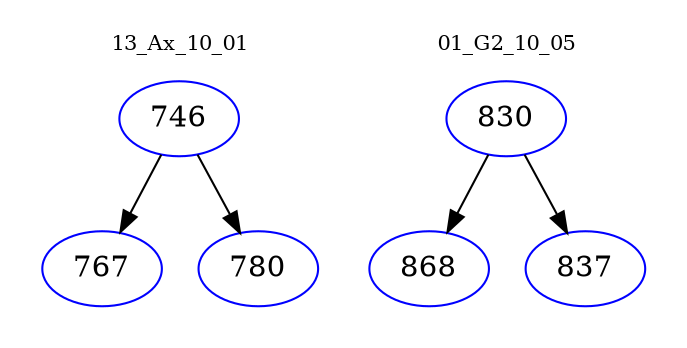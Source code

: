 digraph{
subgraph cluster_0 {
color = white
label = "13_Ax_10_01";
fontsize=10;
T0_746 [label="746", color="blue"]
T0_746 -> T0_767 [color="black"]
T0_767 [label="767", color="blue"]
T0_746 -> T0_780 [color="black"]
T0_780 [label="780", color="blue"]
}
subgraph cluster_1 {
color = white
label = "01_G2_10_05";
fontsize=10;
T1_830 [label="830", color="blue"]
T1_830 -> T1_868 [color="black"]
T1_868 [label="868", color="blue"]
T1_830 -> T1_837 [color="black"]
T1_837 [label="837", color="blue"]
}
}
